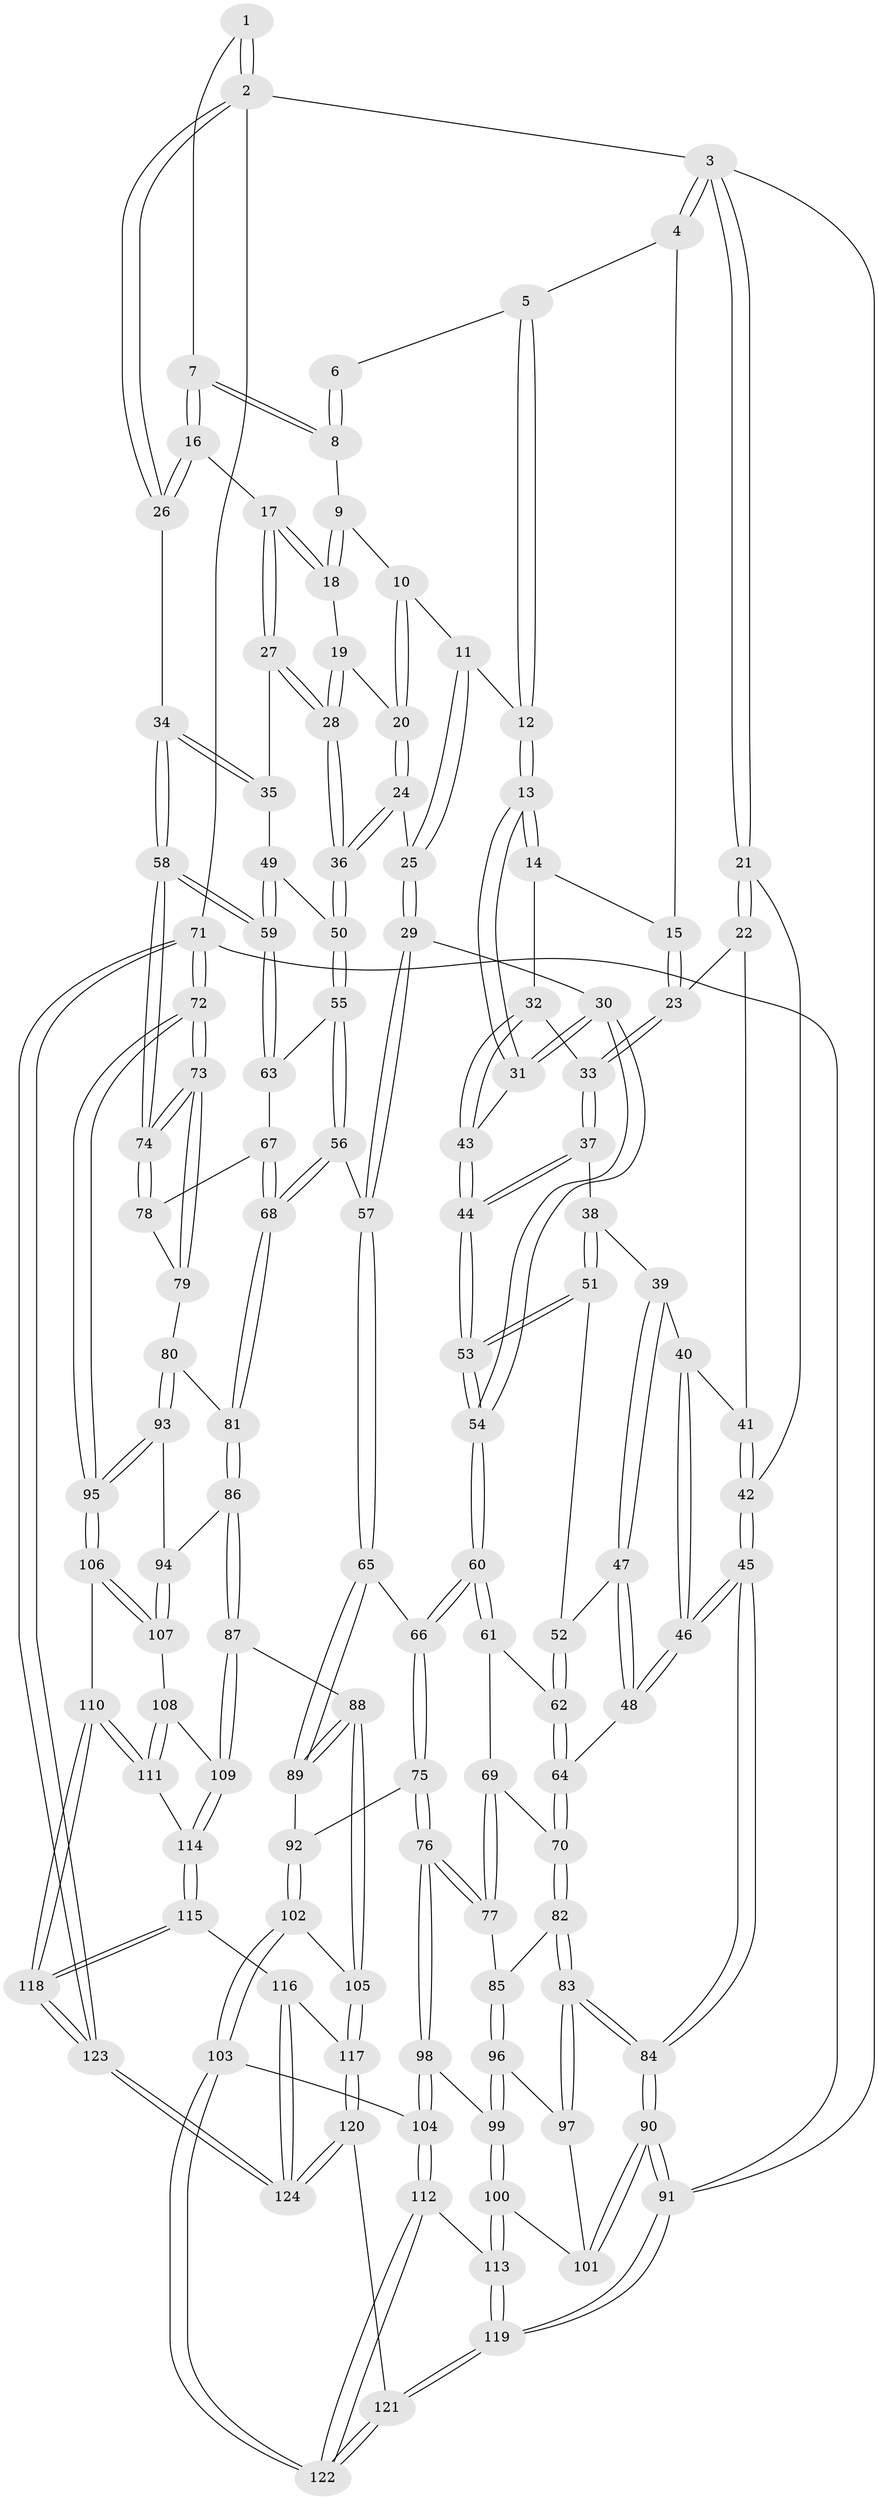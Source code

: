 // coarse degree distribution, {3: 0.36, 5: 0.08, 4: 0.52, 6: 0.02, 2: 0.02}
// Generated by graph-tools (version 1.1) at 2025/38/03/04/25 23:38:27]
// undirected, 124 vertices, 307 edges
graph export_dot {
  node [color=gray90,style=filled];
  1 [pos="+1+0"];
  2 [pos="+1+0"];
  3 [pos="+0+0"];
  4 [pos="+0.3202714616680919+0"];
  5 [pos="+0.37111980437925934+0"];
  6 [pos="+0.6342024654502411+0"];
  7 [pos="+0.8934523452895876+0.11479170628361818"];
  8 [pos="+0.6906557043499278+0.014085030264104693"];
  9 [pos="+0.6795887484914643+0.0700520240551431"];
  10 [pos="+0.6737822679027546+0.0847338615184848"];
  11 [pos="+0.6029000650237156+0.14987459950124848"];
  12 [pos="+0.5357618534446305+0.1734612006412402"];
  13 [pos="+0.49740001635645564+0.24127055039892206"];
  14 [pos="+0.3781825783778786+0.17774119703742464"];
  15 [pos="+0.2928646284133124+0"];
  16 [pos="+0.9018654616742138+0.14105292132316213"];
  17 [pos="+0.8948008662621739+0.1546558952560517"];
  18 [pos="+0.7894156430671923+0.17445675021247908"];
  19 [pos="+0.7629186585756358+0.20437676728476545"];
  20 [pos="+0.7142967471000572+0.21920759404760576"];
  21 [pos="+0+0"];
  22 [pos="+0.1563635787378312+0.15995505012276223"];
  23 [pos="+0.17094765010524313+0.15016140687507312"];
  24 [pos="+0.6801568886122453+0.3263994662791285"];
  25 [pos="+0.6780457033765768+0.32733796365771417"];
  26 [pos="+1+0.20382193420399908"];
  27 [pos="+0.8772481853796568+0.27396375537101303"];
  28 [pos="+0.8622707477156645+0.2910896168247455"];
  29 [pos="+0.5991687949959761+0.3863280126159577"];
  30 [pos="+0.5409229722497382+0.35397025625944856"];
  31 [pos="+0.5117472905109185+0.31158030883064297"];
  32 [pos="+0.3296892155560811+0.26084551205240275"];
  33 [pos="+0.2698475283990616+0.2587278937794073"];
  34 [pos="+1+0.27559315475104174"];
  35 [pos="+1+0.2990034689964365"];
  36 [pos="+0.8332910941891162+0.33932250328892244"];
  37 [pos="+0.23937168963275685+0.32746454719792034"];
  38 [pos="+0.22748956609578388+0.33234475705259364"];
  39 [pos="+0.19744552715618666+0.31070078030627823"];
  40 [pos="+0.12441681831644426+0.2230516261536585"];
  41 [pos="+0.15319449732593243+0.16316361598615042"];
  42 [pos="+0+0.06999566389591462"];
  43 [pos="+0.35459714714851287+0.316082003122899"];
  44 [pos="+0.3268472330289931+0.37106954765044703"];
  45 [pos="+0+0.4104803643205679"];
  46 [pos="+0+0.4077599773019998"];
  47 [pos="+0.05975098040479485+0.4067564886506687"];
  48 [pos="+0+0.4088342589879162"];
  49 [pos="+0.9309199198084548+0.4068296440823268"];
  50 [pos="+0.8519484241760776+0.3819653449230328"];
  51 [pos="+0.20098276562100467+0.38963831467586996"];
  52 [pos="+0.15812047564895626+0.4119679764760553"];
  53 [pos="+0.335168846499905+0.455802402229563"];
  54 [pos="+0.3422764623562345+0.4714972511680894"];
  55 [pos="+0.8389719888447292+0.432047384206495"];
  56 [pos="+0.6432032037751985+0.5401546055408486"];
  57 [pos="+0.6210123547022929+0.5254871070307836"];
  58 [pos="+1+0.5719184240678543"];
  59 [pos="+1+0.5463901840198079"];
  60 [pos="+0.3383240338169674+0.4986984082494658"];
  61 [pos="+0.2631520559365795+0.5127694704726025"];
  62 [pos="+0.21666204382512666+0.49237089298394887"];
  63 [pos="+0.8626204571858795+0.5131281591118991"];
  64 [pos="+0.08906273674038638+0.5470309791560888"];
  65 [pos="+0.5040779880985932+0.5936690728066898"];
  66 [pos="+0.3931021107869719+0.5959040336701831"];
  67 [pos="+0.8393599933462166+0.5497122473081959"];
  68 [pos="+0.6539316679487875+0.5523812789803834"];
  69 [pos="+0.2256327006030533+0.5568933735213663"];
  70 [pos="+0.09783049337468776+0.5616122635392522"];
  71 [pos="+1+1"];
  72 [pos="+1+0.8273899320562246"];
  73 [pos="+1+0.771254400890032"];
  74 [pos="+1+0.6423532998427811"];
  75 [pos="+0.33662351394905826+0.6951185388764092"];
  76 [pos="+0.325038614400723+0.7060296700904931"];
  77 [pos="+0.20878260957515302+0.6718404659384606"];
  78 [pos="+0.8484368231471208+0.5796957621754341"];
  79 [pos="+0.8431754541565852+0.6242336848998742"];
  80 [pos="+0.7866868581030109+0.6794380426230517"];
  81 [pos="+0.691018697140102+0.6396836517683553"];
  82 [pos="+0.12843502800788345+0.6705381306632566"];
  83 [pos="+0+0.7001316714314302"];
  84 [pos="+0+0.6894757353237243"];
  85 [pos="+0.13680133077152418+0.6785335611859272"];
  86 [pos="+0.6369927841947607+0.782836522209236"];
  87 [pos="+0.5895731456648354+0.8245394348675531"];
  88 [pos="+0.579996621199437+0.8241636324863261"];
  89 [pos="+0.5378652699427762+0.7564222273333515"];
  90 [pos="+0+1"];
  91 [pos="+0+1"];
  92 [pos="+0.41743097722408146+0.7327782523776684"];
  93 [pos="+0.8045782883450802+0.7099196556604265"];
  94 [pos="+0.7636357269472899+0.8000713884001366"];
  95 [pos="+1+0.8227594055812258"];
  96 [pos="+0.1267788973267045+0.7328107670006875"];
  97 [pos="+0.025238882934390767+0.7734721291484363"];
  98 [pos="+0.31676852370078773+0.8024159085909165"];
  99 [pos="+0.13743423184248826+0.788677492117086"];
  100 [pos="+0.1143505471864753+0.8793537482601209"];
  101 [pos="+0.04216295245666379+0.8111903847206839"];
  102 [pos="+0.504237284217911+0.870343473571835"];
  103 [pos="+0.3710462949186684+0.874006808142005"];
  104 [pos="+0.3214401164685154+0.8292439314425327"];
  105 [pos="+0.5062392347928316+0.870516770978592"];
  106 [pos="+0.8232333970595022+0.8768777125368219"];
  107 [pos="+0.7922688519114209+0.8454002129138658"];
  108 [pos="+0.7261517770195504+0.8598673566605624"];
  109 [pos="+0.597768999348336+0.835197041872116"];
  110 [pos="+0.7714081564686726+0.9519667281880589"];
  111 [pos="+0.7191719938662032+0.9186457866945628"];
  112 [pos="+0.19268792602304521+0.9212213163896384"];
  113 [pos="+0.118911732100793+0.9459225173182915"];
  114 [pos="+0.6198427191712811+0.8714285279215888"];
  115 [pos="+0.6241714278562464+0.909380341969963"];
  116 [pos="+0.6076796169243542+0.9574214890111881"];
  117 [pos="+0.5077135262144591+1"];
  118 [pos="+0.7565933301207673+1"];
  119 [pos="+0+1"];
  120 [pos="+0.47445147976521856+1"];
  121 [pos="+0.39684490898421565+1"];
  122 [pos="+0.3561437934240292+1"];
  123 [pos="+0.7691325116895167+1"];
  124 [pos="+0.6379094743966726+1"];
  1 -- 2;
  1 -- 2;
  1 -- 7;
  2 -- 3;
  2 -- 26;
  2 -- 26;
  2 -- 71;
  3 -- 4;
  3 -- 4;
  3 -- 21;
  3 -- 21;
  3 -- 91;
  4 -- 5;
  4 -- 15;
  5 -- 6;
  5 -- 12;
  5 -- 12;
  6 -- 8;
  6 -- 8;
  7 -- 8;
  7 -- 8;
  7 -- 16;
  7 -- 16;
  8 -- 9;
  9 -- 10;
  9 -- 18;
  9 -- 18;
  10 -- 11;
  10 -- 20;
  10 -- 20;
  11 -- 12;
  11 -- 25;
  11 -- 25;
  12 -- 13;
  12 -- 13;
  13 -- 14;
  13 -- 14;
  13 -- 31;
  13 -- 31;
  14 -- 15;
  14 -- 32;
  15 -- 23;
  15 -- 23;
  16 -- 17;
  16 -- 26;
  16 -- 26;
  17 -- 18;
  17 -- 18;
  17 -- 27;
  17 -- 27;
  18 -- 19;
  19 -- 20;
  19 -- 28;
  19 -- 28;
  20 -- 24;
  20 -- 24;
  21 -- 22;
  21 -- 22;
  21 -- 42;
  22 -- 23;
  22 -- 41;
  23 -- 33;
  23 -- 33;
  24 -- 25;
  24 -- 36;
  24 -- 36;
  25 -- 29;
  25 -- 29;
  26 -- 34;
  27 -- 28;
  27 -- 28;
  27 -- 35;
  28 -- 36;
  28 -- 36;
  29 -- 30;
  29 -- 57;
  29 -- 57;
  30 -- 31;
  30 -- 31;
  30 -- 54;
  30 -- 54;
  31 -- 43;
  32 -- 33;
  32 -- 43;
  32 -- 43;
  33 -- 37;
  33 -- 37;
  34 -- 35;
  34 -- 35;
  34 -- 58;
  34 -- 58;
  35 -- 49;
  36 -- 50;
  36 -- 50;
  37 -- 38;
  37 -- 44;
  37 -- 44;
  38 -- 39;
  38 -- 51;
  38 -- 51;
  39 -- 40;
  39 -- 47;
  39 -- 47;
  40 -- 41;
  40 -- 46;
  40 -- 46;
  41 -- 42;
  41 -- 42;
  42 -- 45;
  42 -- 45;
  43 -- 44;
  43 -- 44;
  44 -- 53;
  44 -- 53;
  45 -- 46;
  45 -- 46;
  45 -- 84;
  45 -- 84;
  46 -- 48;
  46 -- 48;
  47 -- 48;
  47 -- 48;
  47 -- 52;
  48 -- 64;
  49 -- 50;
  49 -- 59;
  49 -- 59;
  50 -- 55;
  50 -- 55;
  51 -- 52;
  51 -- 53;
  51 -- 53;
  52 -- 62;
  52 -- 62;
  53 -- 54;
  53 -- 54;
  54 -- 60;
  54 -- 60;
  55 -- 56;
  55 -- 56;
  55 -- 63;
  56 -- 57;
  56 -- 68;
  56 -- 68;
  57 -- 65;
  57 -- 65;
  58 -- 59;
  58 -- 59;
  58 -- 74;
  58 -- 74;
  59 -- 63;
  59 -- 63;
  60 -- 61;
  60 -- 61;
  60 -- 66;
  60 -- 66;
  61 -- 62;
  61 -- 69;
  62 -- 64;
  62 -- 64;
  63 -- 67;
  64 -- 70;
  64 -- 70;
  65 -- 66;
  65 -- 89;
  65 -- 89;
  66 -- 75;
  66 -- 75;
  67 -- 68;
  67 -- 68;
  67 -- 78;
  68 -- 81;
  68 -- 81;
  69 -- 70;
  69 -- 77;
  69 -- 77;
  70 -- 82;
  70 -- 82;
  71 -- 72;
  71 -- 72;
  71 -- 123;
  71 -- 123;
  71 -- 91;
  72 -- 73;
  72 -- 73;
  72 -- 95;
  72 -- 95;
  73 -- 74;
  73 -- 74;
  73 -- 79;
  73 -- 79;
  74 -- 78;
  74 -- 78;
  75 -- 76;
  75 -- 76;
  75 -- 92;
  76 -- 77;
  76 -- 77;
  76 -- 98;
  76 -- 98;
  77 -- 85;
  78 -- 79;
  79 -- 80;
  80 -- 81;
  80 -- 93;
  80 -- 93;
  81 -- 86;
  81 -- 86;
  82 -- 83;
  82 -- 83;
  82 -- 85;
  83 -- 84;
  83 -- 84;
  83 -- 97;
  83 -- 97;
  84 -- 90;
  84 -- 90;
  85 -- 96;
  85 -- 96;
  86 -- 87;
  86 -- 87;
  86 -- 94;
  87 -- 88;
  87 -- 109;
  87 -- 109;
  88 -- 89;
  88 -- 89;
  88 -- 105;
  88 -- 105;
  89 -- 92;
  90 -- 91;
  90 -- 91;
  90 -- 101;
  90 -- 101;
  91 -- 119;
  91 -- 119;
  92 -- 102;
  92 -- 102;
  93 -- 94;
  93 -- 95;
  93 -- 95;
  94 -- 107;
  94 -- 107;
  95 -- 106;
  95 -- 106;
  96 -- 97;
  96 -- 99;
  96 -- 99;
  97 -- 101;
  98 -- 99;
  98 -- 104;
  98 -- 104;
  99 -- 100;
  99 -- 100;
  100 -- 101;
  100 -- 113;
  100 -- 113;
  102 -- 103;
  102 -- 103;
  102 -- 105;
  103 -- 104;
  103 -- 122;
  103 -- 122;
  104 -- 112;
  104 -- 112;
  105 -- 117;
  105 -- 117;
  106 -- 107;
  106 -- 107;
  106 -- 110;
  107 -- 108;
  108 -- 109;
  108 -- 111;
  108 -- 111;
  109 -- 114;
  109 -- 114;
  110 -- 111;
  110 -- 111;
  110 -- 118;
  110 -- 118;
  111 -- 114;
  112 -- 113;
  112 -- 122;
  112 -- 122;
  113 -- 119;
  113 -- 119;
  114 -- 115;
  114 -- 115;
  115 -- 116;
  115 -- 118;
  115 -- 118;
  116 -- 117;
  116 -- 124;
  116 -- 124;
  117 -- 120;
  117 -- 120;
  118 -- 123;
  118 -- 123;
  119 -- 121;
  119 -- 121;
  120 -- 121;
  120 -- 124;
  120 -- 124;
  121 -- 122;
  121 -- 122;
  123 -- 124;
  123 -- 124;
}

